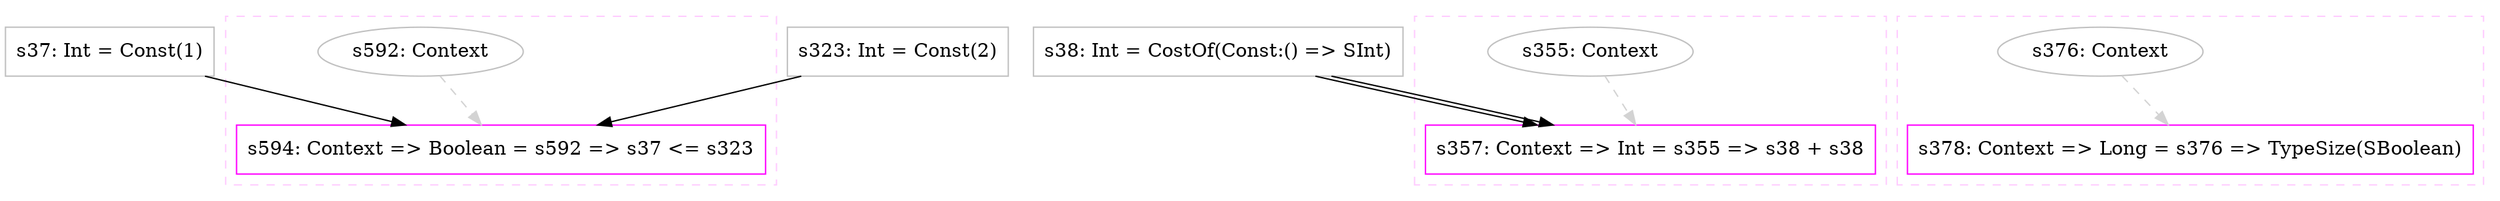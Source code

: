 digraph "one_<=_one" {
concentrate=true
node [style=filled, fillcolor=orangered]

"s37" [
label="s37: Int = Const(1)"
shape=box, color=gray, tooltip="s37:Int", style=filled, fillcolor=white
]
"s323" [
label="s323: Int = Const(2)"
shape=box, color=gray, tooltip="s323:Int", style=filled, fillcolor=white
]
subgraph cluster_s594 {
style=dashed; color="#FFCCFF"
"s592" [
label="s592: Context"
shape=oval, color=gray, tooltip="s592:Context", style=filled, fillcolor=white
]
"s594" [
label="s594: Context => Boolean = s592 => s37 <= s323"
shape=box, color=magenta, tooltip="s594:Context => Boolean", style=filled, fillcolor=white
]
{rank=source; s592}
{rank=sink; s594}
}
"s38" [
label="s38: Int = CostOf(Const:() => SInt)"
shape=box, color=gray, tooltip="s38:Int", style=filled, fillcolor=white
]
subgraph cluster_s357 {
style=dashed; color="#FFCCFF"
"s355" [
label="s355: Context"
shape=oval, color=gray, tooltip="s355:Context", style=filled, fillcolor=white
]
"s357" [
label="s357: Context => Int = s355 => s38 + s38"
shape=box, color=magenta, tooltip="s357:Context => Int", style=filled, fillcolor=white
]
{rank=source; s355}
{rank=sink; s357}
}
subgraph cluster_s378 {
style=dashed; color="#FFCCFF"
"s376" [
label="s376: Context"
shape=oval, color=gray, tooltip="s376:Context", style=filled, fillcolor=white
]
"s378" [
label="s378: Context => Long = s376 => TypeSize(SBoolean)"
shape=box, color=magenta, tooltip="s378:Context => Long", style=filled, fillcolor=white
]
{rank=source; s376}
{rank=sink; s378}
}
"s355" -> "s357" [style=dashed, color=lightgray, weight=0]
"s38" -> "s357" [style=solid]
"s38" -> "s357" [style=solid]
"s592" -> "s594" [style=dashed, color=lightgray, weight=0]
"s37" -> "s594" [style=solid]
"s323" -> "s594" [style=solid]
"s376" -> "s378" [style=dashed, color=lightgray, weight=0]
}
